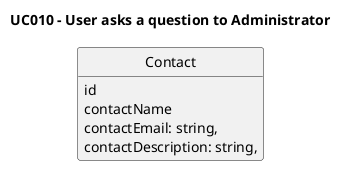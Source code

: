 @startuml
skinparam monochrome true
skinparam packageStyle rectangle
skinparam shadowing false

skinparam classAttributeIconSize 0

hide circle
hide methods

title UC010 - User asks a question to Administrator

class Contact {
   id
   contactName
   contactEmail: string,
   contactDescription: string,
}

@enduml
